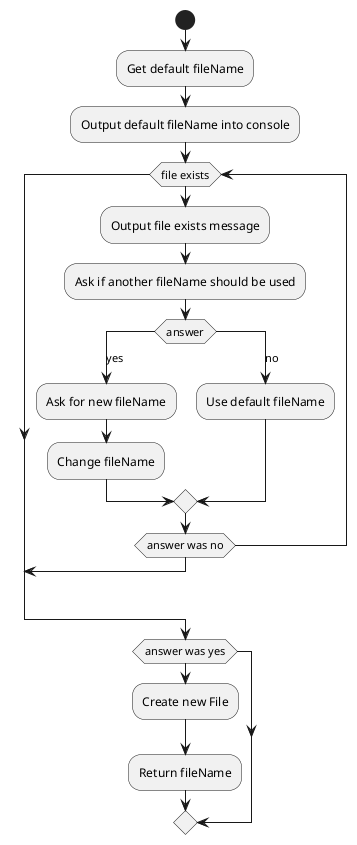 @startuml
'https://plantuml.com/activity-diagram-beta

start
    :Get default fileName;
    :Output default fileName into console;

    while(file exists)
        :Output file exists message;
        :Ask if another fileName should be used;

         switch (answer)
         case (yes)
            :Ask for new fileName;
            :Change fileName;
         case (no)
             :Use default fileName;
        endswitch

        if (answer was no)
            break
        endif
    endwhile

    if (answer was yes) then
        :Create new File;

    :Return fileName;

@enduml
